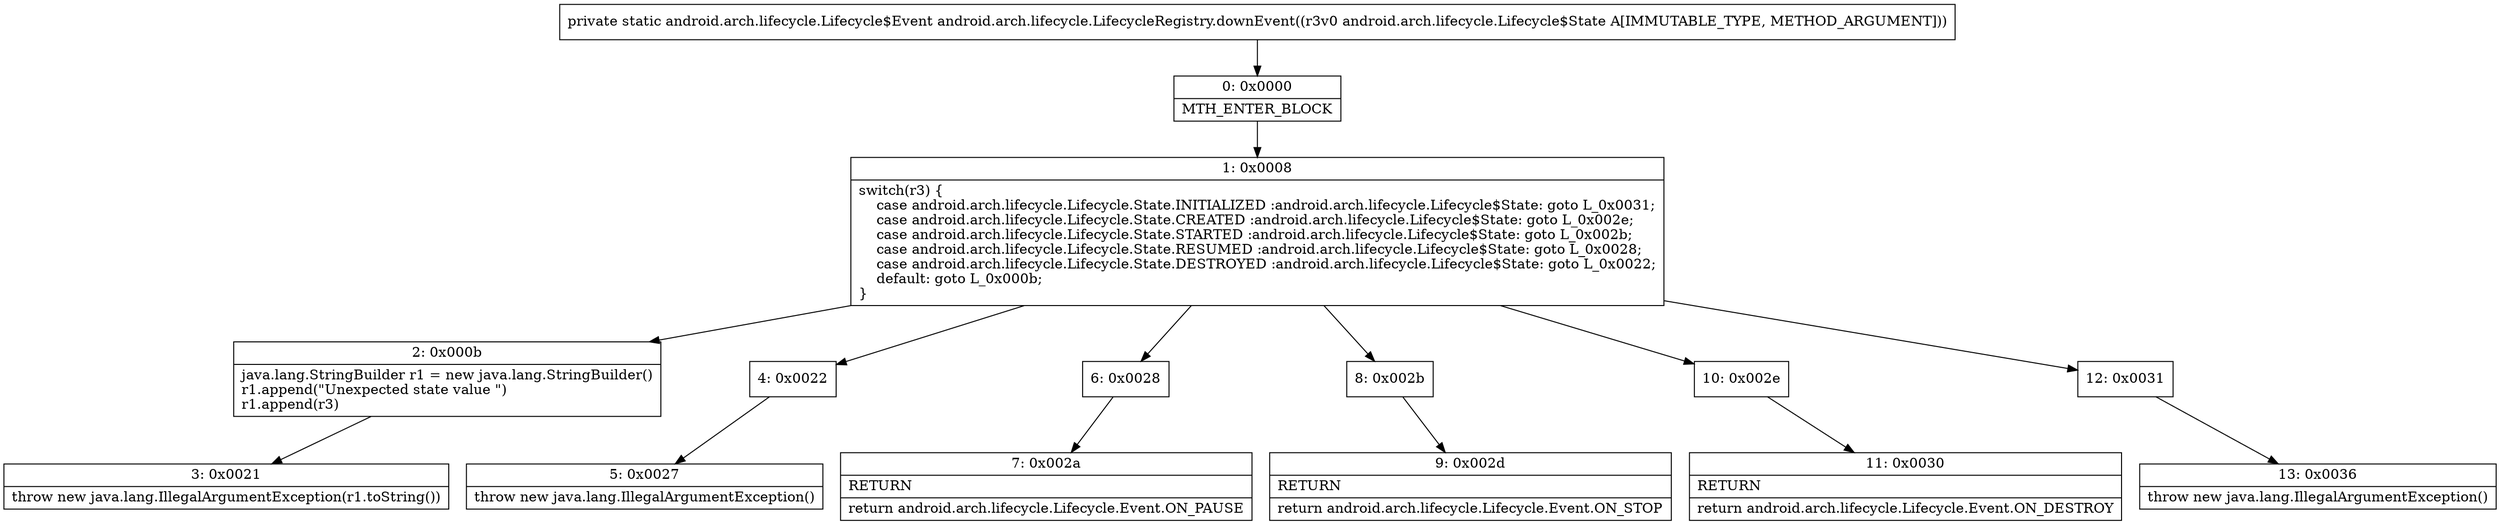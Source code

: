digraph "CFG forandroid.arch.lifecycle.LifecycleRegistry.downEvent(Landroid\/arch\/lifecycle\/Lifecycle$State;)Landroid\/arch\/lifecycle\/Lifecycle$Event;" {
Node_0 [shape=record,label="{0\:\ 0x0000|MTH_ENTER_BLOCK\l}"];
Node_1 [shape=record,label="{1\:\ 0x0008|switch(r3) \{\l    case android.arch.lifecycle.Lifecycle.State.INITIALIZED :android.arch.lifecycle.Lifecycle$State: goto L_0x0031;\l    case android.arch.lifecycle.Lifecycle.State.CREATED :android.arch.lifecycle.Lifecycle$State: goto L_0x002e;\l    case android.arch.lifecycle.Lifecycle.State.STARTED :android.arch.lifecycle.Lifecycle$State: goto L_0x002b;\l    case android.arch.lifecycle.Lifecycle.State.RESUMED :android.arch.lifecycle.Lifecycle$State: goto L_0x0028;\l    case android.arch.lifecycle.Lifecycle.State.DESTROYED :android.arch.lifecycle.Lifecycle$State: goto L_0x0022;\l    default: goto L_0x000b;\l\}\l}"];
Node_2 [shape=record,label="{2\:\ 0x000b|java.lang.StringBuilder r1 = new java.lang.StringBuilder()\lr1.append(\"Unexpected state value \")\lr1.append(r3)\l}"];
Node_3 [shape=record,label="{3\:\ 0x0021|throw new java.lang.IllegalArgumentException(r1.toString())\l}"];
Node_4 [shape=record,label="{4\:\ 0x0022}"];
Node_5 [shape=record,label="{5\:\ 0x0027|throw new java.lang.IllegalArgumentException()\l}"];
Node_6 [shape=record,label="{6\:\ 0x0028}"];
Node_7 [shape=record,label="{7\:\ 0x002a|RETURN\l|return android.arch.lifecycle.Lifecycle.Event.ON_PAUSE\l}"];
Node_8 [shape=record,label="{8\:\ 0x002b}"];
Node_9 [shape=record,label="{9\:\ 0x002d|RETURN\l|return android.arch.lifecycle.Lifecycle.Event.ON_STOP\l}"];
Node_10 [shape=record,label="{10\:\ 0x002e}"];
Node_11 [shape=record,label="{11\:\ 0x0030|RETURN\l|return android.arch.lifecycle.Lifecycle.Event.ON_DESTROY\l}"];
Node_12 [shape=record,label="{12\:\ 0x0031}"];
Node_13 [shape=record,label="{13\:\ 0x0036|throw new java.lang.IllegalArgumentException()\l}"];
MethodNode[shape=record,label="{private static android.arch.lifecycle.Lifecycle$Event android.arch.lifecycle.LifecycleRegistry.downEvent((r3v0 android.arch.lifecycle.Lifecycle$State A[IMMUTABLE_TYPE, METHOD_ARGUMENT])) }"];
MethodNode -> Node_0;
Node_0 -> Node_1;
Node_1 -> Node_2;
Node_1 -> Node_4;
Node_1 -> Node_6;
Node_1 -> Node_8;
Node_1 -> Node_10;
Node_1 -> Node_12;
Node_2 -> Node_3;
Node_4 -> Node_5;
Node_6 -> Node_7;
Node_8 -> Node_9;
Node_10 -> Node_11;
Node_12 -> Node_13;
}

